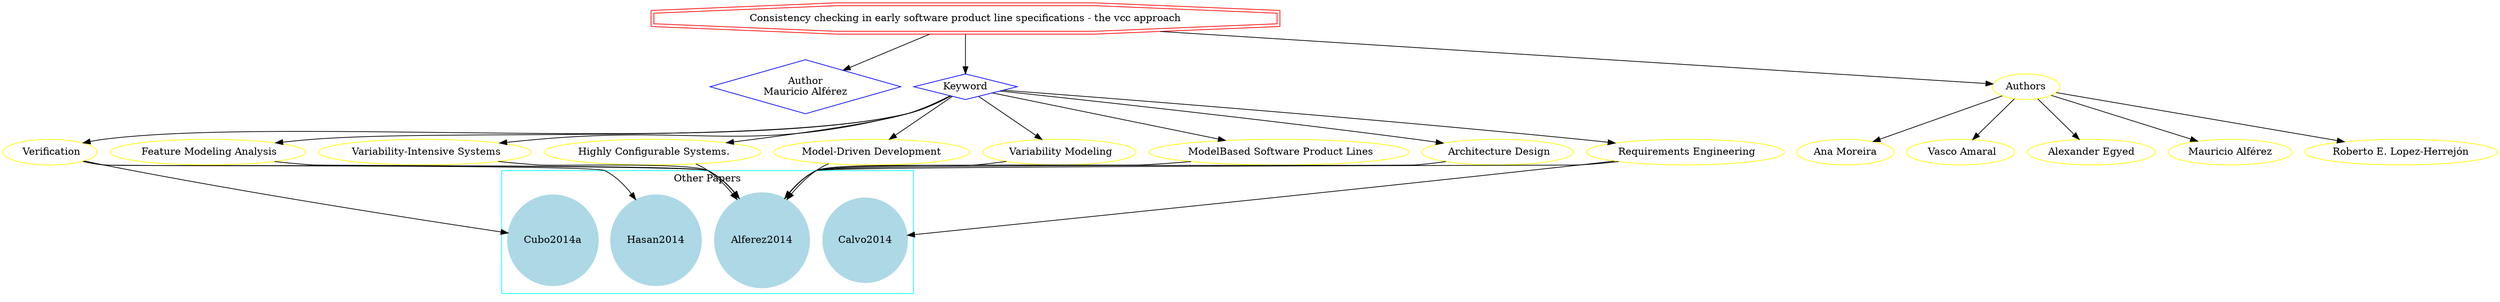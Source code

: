 strict digraph mind_map89 {
	node [color=red shape=doubleoctagon]
	"Consistency checking in early software product line specifications - the vcc approach"
	node [color=blue shape=diamond]
	"Author
Mauricio Alférez"
	Keyword
	"Consistency checking in early software product line specifications - the vcc approach" -> "Author
Mauricio Alférez"
	"Consistency checking in early software product line specifications - the vcc approach" -> Keyword
	node [color=yellow shape=ellipse]
	"Model-Driven Development"
	Keyword -> "Model-Driven Development"
	" Variability Modeling"
	Keyword -> " Variability Modeling"
	" Verification"
	Keyword -> " Verification"
	" ModelBased Software Product Lines"
	Keyword -> " ModelBased Software Product Lines"
	" Requirements Engineering"
	Keyword -> " Requirements Engineering"
	" Architecture Design"
	Keyword -> " Architecture Design"
	" Feature Modeling Analysis"
	Keyword -> " Feature Modeling Analysis"
	" Variability-Intensive Systems"
	Keyword -> " Variability-Intensive Systems"
	" Highly Configurable Systems."
	Keyword -> " Highly Configurable Systems."
	subgraph cluster_0 {
		node [style=filled]
		node [color=lightblue shape=circle]
		label="Other Papers"
		color=cyan
		Hasan2014
		Alferez2014
		Cubo2014a
		Calvo2014
	}
	"Model-Driven Development" -> Alferez2014
	" Variability Modeling" -> Alferez2014
	" Verification" -> Hasan2014
	" Verification" -> Alferez2014
	" Verification" -> Cubo2014a
	" ModelBased Software Product Lines" -> Alferez2014
	" Requirements Engineering" -> Alferez2014
	" Requirements Engineering" -> Calvo2014
	" Architecture Design" -> Alferez2014
	" Feature Modeling Analysis" -> Alferez2014
	" Variability-Intensive Systems" -> Alferez2014
	" Highly Configurable Systems." -> Alferez2014
	"Consistency checking in early software product line specifications - the vcc approach" -> Authors
	Authors -> "Mauricio Alférez"
	Authors -> "Roberto E. Lopez-Herrejón"
	Authors -> "Ana Moreira"
	Authors -> " Vasco Amaral"
	Authors -> "Alexander Egyed"
}
